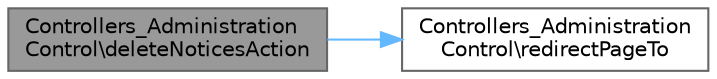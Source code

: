 digraph "Controllers_AdministrationControl\deleteNoticesAction"
{
 // LATEX_PDF_SIZE
  bgcolor="transparent";
  edge [fontname=Helvetica,fontsize=10,labelfontname=Helvetica,labelfontsize=10];
  node [fontname=Helvetica,fontsize=10,shape=box,height=0.2,width=0.4];
  rankdir="LR";
  Node1 [id="Node000001",label="Controllers_Administration\lControl\\deleteNoticesAction",height=0.2,width=0.4,color="gray40", fillcolor="grey60", style="filled", fontcolor="black",tooltip="Deletes an existing notice from the system."];
  Node1 -> Node2 [id="edge1_Node000001_Node000002",color="steelblue1",style="solid",tooltip=" "];
  Node2 [id="Node000002",label="Controllers_Administration\lControl\\redirectPageTo",height=0.2,width=0.4,color="grey40", fillcolor="white", style="filled",URL="$class_controllers___administration_control.html#ab3b92f014036cde36a8ab025da7cc079",tooltip="Redirects user to a specific page within the administration controller."];
}
